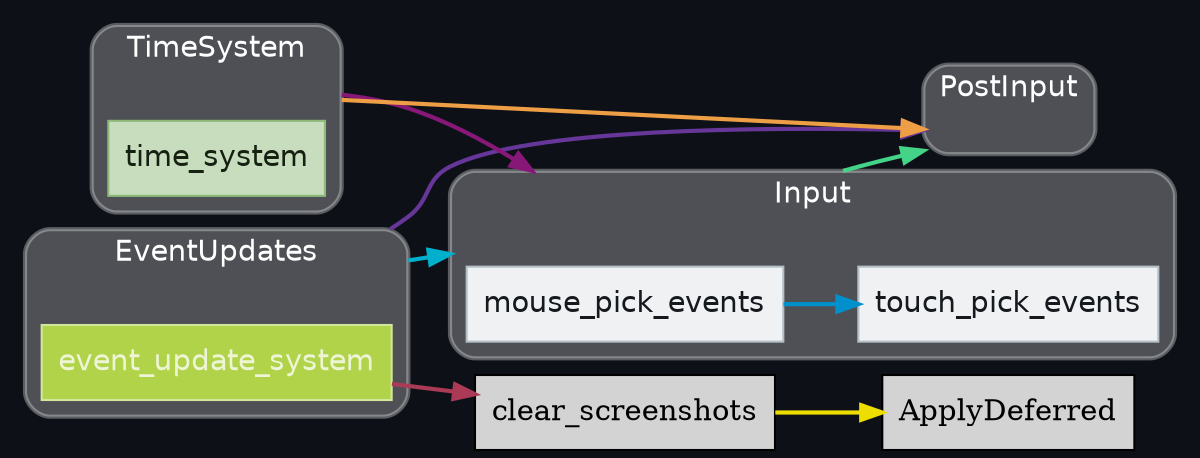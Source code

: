 digraph "" {
	"compound"="true";
	"splines"="spline";
	"rankdir"="LR";
	"bgcolor"="#0d1117";
	"fontname"="Helvetica";
	"nodesep"="0.15";
	edge ["penwidth"="2"];
	node ["shape"="box", "style"="filled"];
	subgraph "clusternode_Set(1)" {
		"style"="rounded,filled";
		"label"="EventUpdates";
		"tooltip"="EventUpdates";
		"fillcolor"="#ffffff44";
		"fontcolor"="#ffffff";
		"color"="#ffffff50";
		"penwidth"="2";
		"set_marker_node_Set(1)" ["style"="invis", "label"="", "shape"="point"]
		"node_System(0)" ["label"="event_update_system", "tooltip"="bevy_ecs::event::update::event_update_system", "fillcolor"="#b0d34a", "fontname"="Helvetica", "fontcolor"="#edf5d5", "color"="#d3e69c", "penwidth"="1"]
	}
	
	subgraph "clusternode_Set(3)" {
		"style"="rounded,filled";
		"label"="TimeSystem";
		"tooltip"="TimeSystem";
		"fillcolor"="#ffffff44";
		"fontcolor"="#ffffff";
		"color"="#ffffff50";
		"penwidth"="2";
		"set_marker_node_Set(3)" ["style"="invis", "label"="", "shape"="point"]
		"node_System(1)" ["label"="time_system", "tooltip"="bevy_time::time_system", "fillcolor"="#c7ddbd", "fontname"="Helvetica", "fontcolor"="#162111", "color"="#8dba79", "penwidth"="1"]
	}
	
	subgraph "clusternode_Set(7)" {
		"style"="rounded,filled";
		"label"="Input";
		"tooltip"="Input";
		"fillcolor"="#ffffff44";
		"fontcolor"="#ffffff";
		"color"="#ffffff50";
		"penwidth"="2";
		"set_marker_node_Set(7)" ["style"="invis", "label"="", "shape"="point"]
		"node_System(3)" ["label"="mouse_pick_events", "tooltip"="bevy_picking::input::mouse_pick_events", "fillcolor"="#eff1f3", "fontname"="Helvetica", "fontcolor"="#15191d", "color"="#b4bec7", "penwidth"="1"]
		"node_System(4)" ["label"="touch_pick_events", "tooltip"="bevy_picking::input::touch_pick_events", "fillcolor"="#eff1f3", "fontname"="Helvetica", "fontcolor"="#15191d", "color"="#b4bec7", "penwidth"="1"]
	}
	
	subgraph "clusternode_Set(9)" {
		"style"="rounded,filled";
		"label"="PostInput";
		"tooltip"="PostInput";
		"fillcolor"="#ffffff44";
		"fontcolor"="#ffffff";
		"color"="#ffffff50";
		"penwidth"="2";
		"set_marker_node_Set(9)" ["style"="invis", "label"="", "shape"="point"]
	}
	
	"node_System(2)" ["label"="clear_screenshots", "tooltip"="bevy_render::view::window::screenshot::clear_screenshots"]
	"node_System(2)" -> "ApplyDeferred" ["lhead"="", "ltail"="", "tooltip"="clear_screenshots → SystemTypeSet(fn bevy_ecs::schedule::executor::ApplyDeferred())", "color"="#eede00"]
	"set_marker_node_Set(3)" -> "set_marker_node_Set(7)" ["lhead"="clusternode_Set(7)", "ltail"="clusternode_Set(3)", "tooltip"="TimeSystem → Input", "color"="#881877"]
	"set_marker_node_Set(1)" -> "set_marker_node_Set(7)" ["lhead"="clusternode_Set(7)", "ltail"="clusternode_Set(1)", "tooltip"="EventUpdates → Input", "color"="#00b0cc"]
	"node_System(0)" -> "node_System(2)" ["lhead"="", "ltail"="", "tooltip"="SystemTypeSet(fn bevy_ecs::system::exclusive_function_system::ExclusiveFunctionSystem<fn(bevy_ecs::system::system_param::Local<bevy_ecs::component::Tick>), bevy_ecs::event::update::event_update_system>()) → clear_screenshots", "color"="#aa3a55"]
	"set_marker_node_Set(7)" -> "set_marker_node_Set(9)" ["lhead"="clusternode_Set(9)", "ltail"="clusternode_Set(7)", "tooltip"="Input → PostInput", "color"="#44d488"]
	"node_System(3)" -> "node_System(4)" ["lhead"="", "ltail"="", "tooltip"="mouse_pick_events → touch_pick_events", "color"="#0090cc"]
	"set_marker_node_Set(3)" -> "set_marker_node_Set(9)" ["lhead"="clusternode_Set(9)", "ltail"="clusternode_Set(3)", "tooltip"="TimeSystem → PostInput", "color"="#ee9e44"]
	"set_marker_node_Set(1)" -> "set_marker_node_Set(9)" ["lhead"="clusternode_Set(9)", "ltail"="clusternode_Set(1)", "tooltip"="EventUpdates → PostInput", "color"="#663699"]
}
